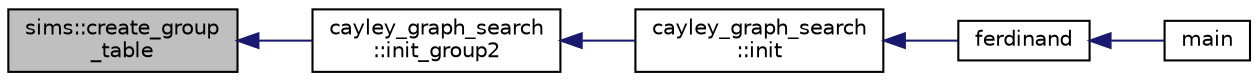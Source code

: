 digraph "sims::create_group_table"
{
  edge [fontname="Helvetica",fontsize="10",labelfontname="Helvetica",labelfontsize="10"];
  node [fontname="Helvetica",fontsize="10",shape=record];
  rankdir="LR";
  Node2843 [label="sims::create_group\l_table",height=0.2,width=0.4,color="black", fillcolor="grey75", style="filled", fontcolor="black"];
  Node2843 -> Node2844 [dir="back",color="midnightblue",fontsize="10",style="solid",fontname="Helvetica"];
  Node2844 [label="cayley_graph_search\l::init_group2",height=0.2,width=0.4,color="black", fillcolor="white", style="filled",URL="$de/dae/classcayley__graph__search.html#ac765646a4795740d7ac0a9407bf35f32"];
  Node2844 -> Node2845 [dir="back",color="midnightblue",fontsize="10",style="solid",fontname="Helvetica"];
  Node2845 [label="cayley_graph_search\l::init",height=0.2,width=0.4,color="black", fillcolor="white", style="filled",URL="$de/dae/classcayley__graph__search.html#add9c6434abeaebac4a07bc03cb21672d"];
  Node2845 -> Node2846 [dir="back",color="midnightblue",fontsize="10",style="solid",fontname="Helvetica"];
  Node2846 [label="ferdinand",height=0.2,width=0.4,color="black", fillcolor="white", style="filled",URL="$da/df3/ferdinand_8_c.html#a322b57727d23cf5a0932f11c30ea18d9"];
  Node2846 -> Node2847 [dir="back",color="midnightblue",fontsize="10",style="solid",fontname="Helvetica"];
  Node2847 [label="main",height=0.2,width=0.4,color="black", fillcolor="white", style="filled",URL="$da/df3/ferdinand_8_c.html#a3c04138a5bfe5d72780bb7e82a18e627"];
}
